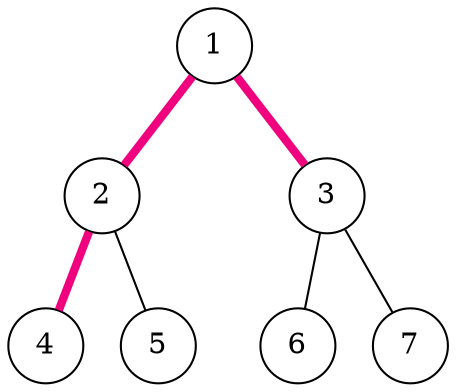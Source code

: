 graph title {
    node[shape=circle fixedsize=true style=filled fillcolor=white colorscheme=accent8 ];
    edge[style="solid",color="black",arrowhead="forward" colorscheme=accent8];
    1--2[penwidth=4, color=6];
    1--3[penwidth=4, color=6];
    2--4[penwidth=4, color=6];
    2--5;
    3--6;
    3--7;
    {
        rank=same;
        2--x--3[style=invis];
    }
    x[style=invis];
}
